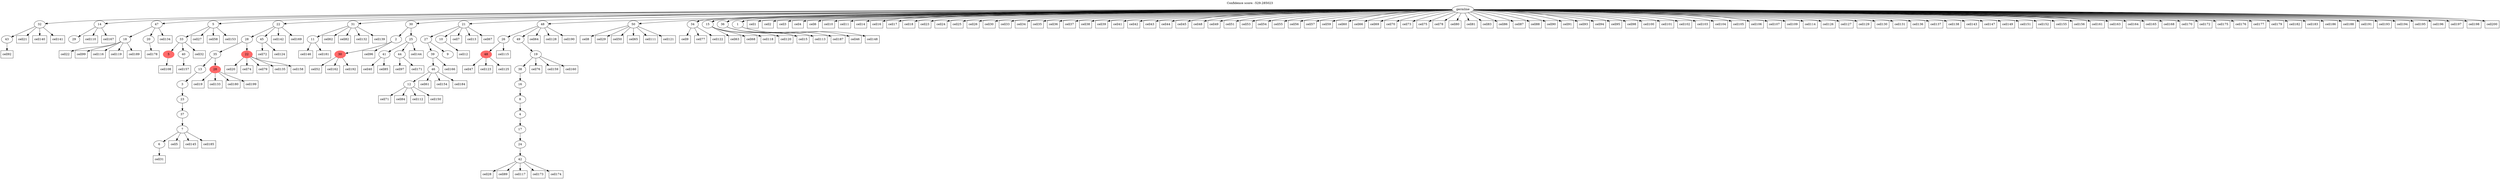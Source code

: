 digraph g {
	"53" -> "54";
	"54" [label="43"];
	"51" -> "52";
	"52" [label="29"];
	"46" -> "47";
	"47" [label="18"];
	"46" -> "48";
	"48" [label="20"];
	"41" -> "42";
	"42" [color=indianred1, style=filled, label="5"];
	"41" -> "43";
	"43" [label="40"];
	"40" -> "41";
	"41" [label="33"];
	"35" -> "36";
	"36" [label="6"];
	"34" -> "35";
	"35" [label="7"];
	"33" -> "34";
	"34" [label="37"];
	"32" -> "33";
	"33" [label="23"];
	"31" -> "32";
	"32" [label="3"];
	"30" -> "31";
	"31" [label="13"];
	"30" -> "37";
	"37" [color=indianred1, style=filled, label="28"];
	"29" -> "30";
	"30" [label="35"];
	"29" -> "38";
	"38" [color=indianred1, style=filled, label="22"];
	"28" -> "29";
	"29" [label="28"];
	"28" -> "39";
	"39" [label="45"];
	"26" -> "27";
	"27" [label="11"];
	"24" -> "25";
	"25" [color=indianred1, style=filled, label="30"];
	"21" -> "22";
	"22" [label="41"];
	"21" -> "23";
	"23" [label="44"];
	"20" -> "21";
	"21" [label="25"];
	"20" -> "24";
	"24" [label="2"];
	"16" -> "17";
	"17" [label="12"];
	"15" -> "16";
	"16" [label="46"];
	"14" -> "15";
	"15" [label="39"];
	"14" -> "18";
	"18" [label="9"];
	"13" -> "14";
	"14" [label="27"];
	"13" -> "19";
	"19" [label="10"];
	"11" -> "12";
	"12" [color=indianred1, style=filled, label="48"];
	"9" -> "10";
	"10" [label="42"];
	"8" -> "9";
	"9" [label="24"];
	"7" -> "8";
	"8" [label="17"];
	"6" -> "7";
	"7" [label="4"];
	"5" -> "6";
	"6" [label="8"];
	"4" -> "5";
	"5" [label="16"];
	"3" -> "4";
	"4" [label="38"];
	"2" -> "3";
	"3" [label="19"];
	"1" -> "2";
	"2" [label="49"];
	"1" -> "11";
	"11" [label="26"];
	"0" -> "1";
	"1" [label="48"];
	"0" -> "13";
	"13" [label="21"];
	"0" -> "20";
	"20" [label="30"];
	"0" -> "26";
	"26" [label="31"];
	"0" -> "28";
	"28" [label="22"];
	"0" -> "40";
	"40" [label="5"];
	"0" -> "44";
	"44" [label="50"];
	"0" -> "45";
	"45" [label="34"];
	"0" -> "46";
	"46" [label="47"];
	"0" -> "49";
	"49" [label="15"];
	"0" -> "50";
	"50" [label="36"];
	"0" -> "51";
	"51" [label="14"];
	"0" -> "53";
	"53" [label="32"];
	"0" -> "55";
	"55" [label="1"];
	"0" [label="germline"];
	"0" -> "cell1";
	"cell1" [shape=box];
	"0" -> "cell2";
	"cell2" [shape=box];
	"0" -> "cell3";
	"cell3" [shape=box];
	"0" -> "cell4";
	"cell4" [shape=box];
	"35" -> "cell5";
	"cell5" [shape=box];
	"0" -> "cell6";
	"cell6" [shape=box];
	"13" -> "cell7";
	"cell7" [shape=box];
	"44" -> "cell8";
	"cell8" [shape=box];
	"45" -> "cell9";
	"cell9" [shape=box];
	"0" -> "cell10";
	"cell10" [shape=box];
	"0" -> "cell11";
	"cell11" [shape=box];
	"19" -> "cell12";
	"cell12" [shape=box];
	"13" -> "cell13";
	"cell13" [shape=box];
	"0" -> "cell14";
	"cell14" [shape=box];
	"50" -> "cell15";
	"cell15" [shape=box];
	"0" -> "cell16";
	"cell16" [shape=box];
	"0" -> "cell17";
	"cell17" [shape=box];
	"0" -> "cell18";
	"cell18" [shape=box];
	"37" -> "cell19";
	"cell19" [shape=box];
	"38" -> "cell20";
	"cell20" [shape=box];
	"53" -> "cell21";
	"cell21" [shape=box];
	"47" -> "cell22";
	"cell22" [shape=box];
	"0" -> "cell23";
	"cell23" [shape=box];
	"0" -> "cell24";
	"cell24" [shape=box];
	"0" -> "cell25";
	"cell25" [shape=box];
	"0" -> "cell26";
	"cell26" [shape=box];
	"40" -> "cell27";
	"cell27" [shape=box];
	"10" -> "cell28";
	"cell28" [shape=box];
	"44" -> "cell29";
	"cell29" [shape=box];
	"0" -> "cell30";
	"cell30" [shape=box];
	"36" -> "cell31";
	"cell31" [shape=box];
	"41" -> "cell32";
	"cell32" [shape=box];
	"0" -> "cell33";
	"cell33" [shape=box];
	"0" -> "cell34";
	"cell34" [shape=box];
	"0" -> "cell35";
	"cell35" [shape=box];
	"0" -> "cell36";
	"cell36" [shape=box];
	"0" -> "cell37";
	"cell37" [shape=box];
	"0" -> "cell38";
	"cell38" [shape=box];
	"0" -> "cell39";
	"cell39" [shape=box];
	"22" -> "cell40";
	"cell40" [shape=box];
	"0" -> "cell41";
	"cell41" [shape=box];
	"0" -> "cell42";
	"cell42" [shape=box];
	"0" -> "cell43";
	"cell43" [shape=box];
	"0" -> "cell44";
	"cell44" [shape=box];
	"0" -> "cell45";
	"cell45" [shape=box];
	"55" -> "cell46";
	"cell46" [shape=box];
	"12" -> "cell47";
	"cell47" [shape=box];
	"0" -> "cell48";
	"cell48" [shape=box];
	"0" -> "cell49";
	"cell49" [shape=box];
	"44" -> "cell50";
	"cell50" [shape=box];
	"0" -> "cell51";
	"cell51" [shape=box];
	"25" -> "cell52";
	"cell52" [shape=box];
	"0" -> "cell53";
	"cell53" [shape=box];
	"0" -> "cell54";
	"cell54" [shape=box];
	"0" -> "cell55";
	"cell55" [shape=box];
	"0" -> "cell56";
	"cell56" [shape=box];
	"0" -> "cell57";
	"cell57" [shape=box];
	"40" -> "cell58";
	"cell58" [shape=box];
	"0" -> "cell59";
	"cell59" [shape=box];
	"0" -> "cell60";
	"cell60" [shape=box];
	"16" -> "cell61";
	"cell61" [shape=box];
	"26" -> "cell62";
	"cell62" [shape=box];
	"49" -> "cell63";
	"cell63" [shape=box];
	"1" -> "cell64";
	"cell64" [shape=box];
	"44" -> "cell65";
	"cell65" [shape=box];
	"0" -> "cell66";
	"cell66" [shape=box];
	"13" -> "cell67";
	"cell67" [shape=box];
	"49" -> "cell68";
	"cell68" [shape=box];
	"0" -> "cell69";
	"cell69" [shape=box];
	"0" -> "cell70";
	"cell70" [shape=box];
	"17" -> "cell71";
	"cell71" [shape=box];
	"39" -> "cell72";
	"cell72" [shape=box];
	"0" -> "cell73";
	"cell73" [shape=box];
	"38" -> "cell74";
	"cell74" [shape=box];
	"0" -> "cell75";
	"cell75" [shape=box];
	"3" -> "cell76";
	"cell76" [shape=box];
	"45" -> "cell77";
	"cell77" [shape=box];
	"0" -> "cell78";
	"cell78" [shape=box];
	"38" -> "cell79";
	"cell79" [shape=box];
	"0" -> "cell80";
	"cell80" [shape=box];
	"0" -> "cell81";
	"cell81" [shape=box];
	"26" -> "cell82";
	"cell82" [shape=box];
	"0" -> "cell83";
	"cell83" [shape=box];
	"17" -> "cell84";
	"cell84" [shape=box];
	"22" -> "cell85";
	"cell85" [shape=box];
	"0" -> "cell86";
	"cell86" [shape=box];
	"0" -> "cell87";
	"cell87" [shape=box];
	"0" -> "cell88";
	"cell88" [shape=box];
	"10" -> "cell89";
	"cell89" [shape=box];
	"0" -> "cell90";
	"cell90" [shape=box];
	"0" -> "cell91";
	"cell91" [shape=box];
	"54" -> "cell92";
	"cell92" [shape=box];
	"0" -> "cell93";
	"cell93" [shape=box];
	"0" -> "cell94";
	"cell94" [shape=box];
	"0" -> "cell95";
	"cell95" [shape=box];
	"24" -> "cell96";
	"cell96" [shape=box];
	"23" -> "cell97";
	"cell97" [shape=box];
	"0" -> "cell98";
	"cell98" [shape=box];
	"47" -> "cell99";
	"cell99" [shape=box];
	"0" -> "cell100";
	"cell100" [shape=box];
	"0" -> "cell101";
	"cell101" [shape=box];
	"0" -> "cell102";
	"cell102" [shape=box];
	"0" -> "cell103";
	"cell103" [shape=box];
	"0" -> "cell104";
	"cell104" [shape=box];
	"0" -> "cell105";
	"cell105" [shape=box];
	"0" -> "cell106";
	"cell106" [shape=box];
	"0" -> "cell107";
	"cell107" [shape=box];
	"42" -> "cell108";
	"cell108" [shape=box];
	"0" -> "cell109";
	"cell109" [shape=box];
	"51" -> "cell110";
	"cell110" [shape=box];
	"44" -> "cell111";
	"cell111" [shape=box];
	"17" -> "cell112";
	"cell112" [shape=box];
	"50" -> "cell113";
	"cell113" [shape=box];
	"0" -> "cell114";
	"cell114" [shape=box];
	"11" -> "cell115";
	"cell115" [shape=box];
	"47" -> "cell116";
	"cell116" [shape=box];
	"10" -> "cell117";
	"cell117" [shape=box];
	"49" -> "cell118";
	"cell118" [shape=box];
	"47" -> "cell119";
	"cell119" [shape=box];
	"49" -> "cell120";
	"cell120" [shape=box];
	"44" -> "cell121";
	"cell121" [shape=box];
	"45" -> "cell122";
	"cell122" [shape=box];
	"12" -> "cell123";
	"cell123" [shape=box];
	"39" -> "cell124";
	"cell124" [shape=box];
	"12" -> "cell125";
	"cell125" [shape=box];
	"0" -> "cell126";
	"cell126" [shape=box];
	"0" -> "cell127";
	"cell127" [shape=box];
	"1" -> "cell128";
	"cell128" [shape=box];
	"0" -> "cell129";
	"cell129" [shape=box];
	"0" -> "cell130";
	"cell130" [shape=box];
	"0" -> "cell131";
	"cell131" [shape=box];
	"26" -> "cell132";
	"cell132" [shape=box];
	"37" -> "cell133";
	"cell133" [shape=box];
	"46" -> "cell134";
	"cell134" [shape=box];
	"38" -> "cell135";
	"cell135" [shape=box];
	"0" -> "cell136";
	"cell136" [shape=box];
	"0" -> "cell137";
	"cell137" [shape=box];
	"0" -> "cell138";
	"cell138" [shape=box];
	"26" -> "cell139";
	"cell139" [shape=box];
	"53" -> "cell140";
	"cell140" [shape=box];
	"53" -> "cell141";
	"cell141" [shape=box];
	"28" -> "cell142";
	"cell142" [shape=box];
	"0" -> "cell143";
	"cell143" [shape=box];
	"21" -> "cell144";
	"cell144" [shape=box];
	"35" -> "cell145";
	"cell145" [shape=box];
	"27" -> "cell146";
	"cell146" [shape=box];
	"0" -> "cell147";
	"cell147" [shape=box];
	"55" -> "cell148";
	"cell148" [shape=box];
	"0" -> "cell149";
	"cell149" [shape=box];
	"17" -> "cell150";
	"cell150" [shape=box];
	"0" -> "cell151";
	"cell151" [shape=box];
	"0" -> "cell152";
	"cell152" [shape=box];
	"40" -> "cell153";
	"cell153" [shape=box];
	"16" -> "cell154";
	"cell154" [shape=box];
	"0" -> "cell155";
	"cell155" [shape=box];
	"0" -> "cell156";
	"cell156" [shape=box];
	"43" -> "cell157";
	"cell157" [shape=box];
	"38" -> "cell158";
	"cell158" [shape=box];
	"3" -> "cell159";
	"cell159" [shape=box];
	"3" -> "cell160";
	"cell160" [shape=box];
	"0" -> "cell161";
	"cell161" [shape=box];
	"25" -> "cell162";
	"cell162" [shape=box];
	"0" -> "cell163";
	"cell163" [shape=box];
	"0" -> "cell164";
	"cell164" [shape=box];
	"0" -> "cell165";
	"cell165" [shape=box];
	"15" -> "cell166";
	"cell166" [shape=box];
	"51" -> "cell167";
	"cell167" [shape=box];
	"0" -> "cell168";
	"cell168" [shape=box];
	"28" -> "cell169";
	"cell169" [shape=box];
	"0" -> "cell170";
	"cell170" [shape=box];
	"23" -> "cell171";
	"cell171" [shape=box];
	"0" -> "cell172";
	"cell172" [shape=box];
	"10" -> "cell173";
	"cell173" [shape=box];
	"10" -> "cell174";
	"cell174" [shape=box];
	"0" -> "cell175";
	"cell175" [shape=box];
	"0" -> "cell176";
	"cell176" [shape=box];
	"0" -> "cell177";
	"cell177" [shape=box];
	"48" -> "cell178";
	"cell178" [shape=box];
	"0" -> "cell179";
	"cell179" [shape=box];
	"37" -> "cell180";
	"cell180" [shape=box];
	"27" -> "cell181";
	"cell181" [shape=box];
	"0" -> "cell182";
	"cell182" [shape=box];
	"0" -> "cell183";
	"cell183" [shape=box];
	"16" -> "cell184";
	"cell184" [shape=box];
	"35" -> "cell185";
	"cell185" [shape=box];
	"0" -> "cell186";
	"cell186" [shape=box];
	"50" -> "cell187";
	"cell187" [shape=box];
	"0" -> "cell188";
	"cell188" [shape=box];
	"47" -> "cell189";
	"cell189" [shape=box];
	"1" -> "cell190";
	"cell190" [shape=box];
	"0" -> "cell191";
	"cell191" [shape=box];
	"25" -> "cell192";
	"cell192" [shape=box];
	"0" -> "cell193";
	"cell193" [shape=box];
	"0" -> "cell194";
	"cell194" [shape=box];
	"0" -> "cell195";
	"cell195" [shape=box];
	"0" -> "cell196";
	"cell196" [shape=box];
	"0" -> "cell197";
	"cell197" [shape=box];
	"0" -> "cell198";
	"cell198" [shape=box];
	"37" -> "cell199";
	"cell199" [shape=box];
	"0" -> "cell200";
	"cell200" [shape=box];
	labelloc="t";
	label="Confidence score: -529.285023";
}
